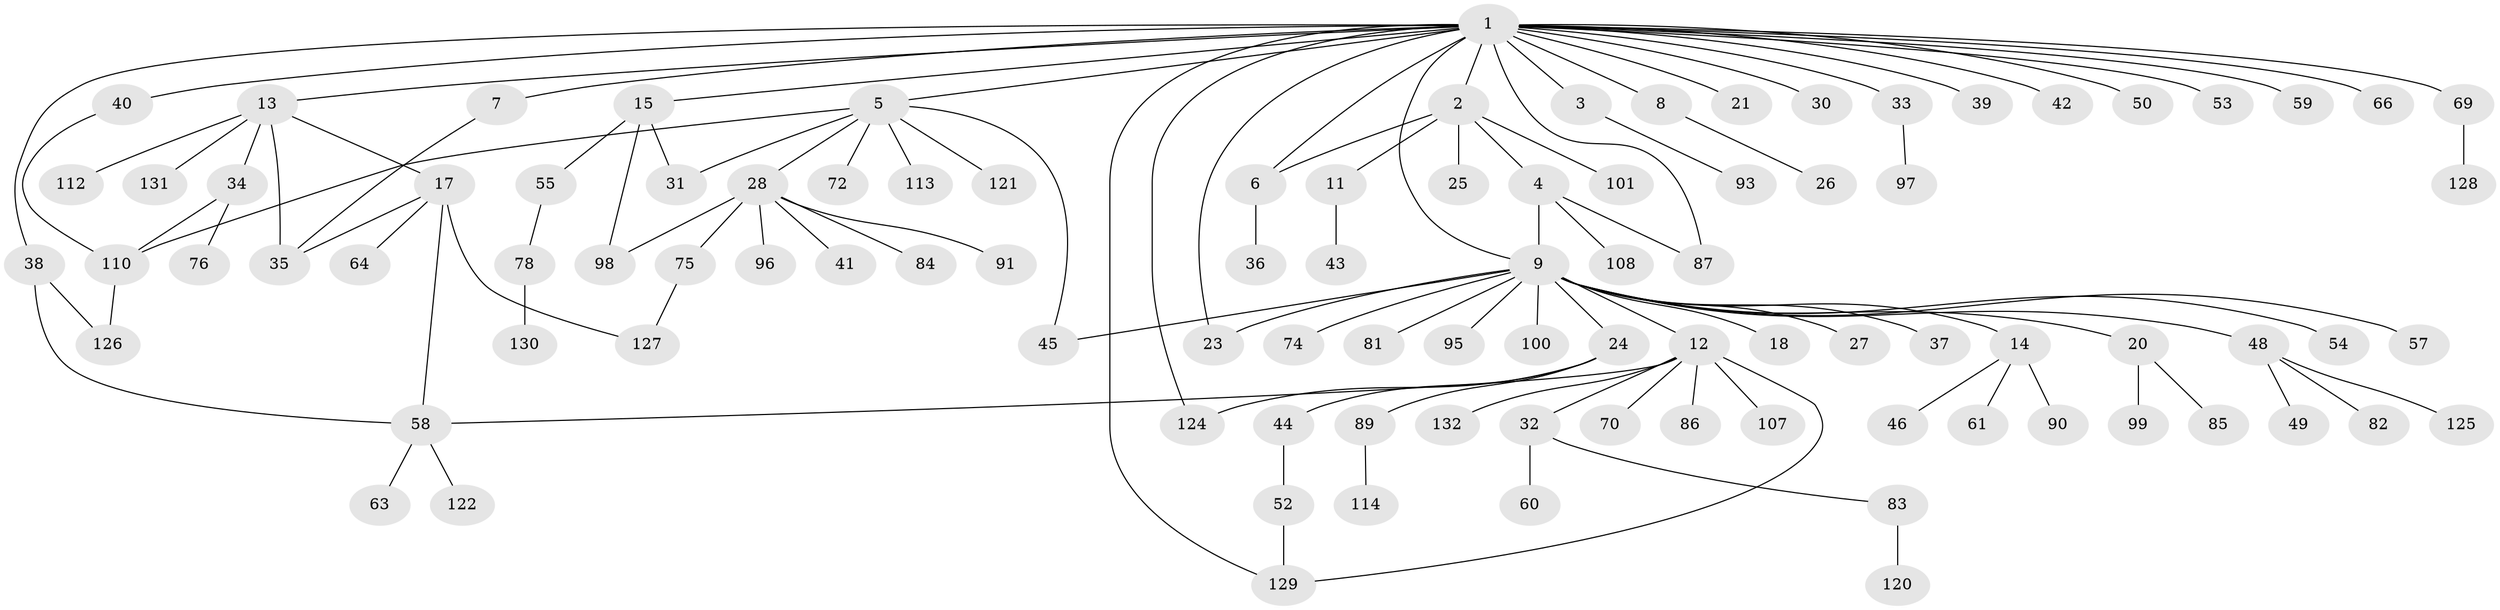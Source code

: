 // Generated by graph-tools (version 1.1) at 2025/23/03/03/25 07:23:48]
// undirected, 99 vertices, 116 edges
graph export_dot {
graph [start="1"]
  node [color=gray90,style=filled];
  1 [super="+109"];
  2 [super="+10"];
  3;
  4 [super="+88"];
  5 [super="+16"];
  6;
  7 [super="+67"];
  8;
  9 [super="+29"];
  11 [super="+62"];
  12 [super="+92"];
  13 [super="+22"];
  14 [super="+19"];
  15 [super="+118"];
  17 [super="+105"];
  18;
  20 [super="+65"];
  21 [super="+106"];
  23 [super="+68"];
  24 [super="+77"];
  25;
  26;
  27;
  28 [super="+56"];
  30 [super="+71"];
  31 [super="+47"];
  32 [super="+117"];
  33;
  34 [super="+73"];
  35 [super="+103"];
  36 [super="+51"];
  37;
  38;
  39;
  40 [super="+102"];
  41;
  42 [super="+119"];
  43 [super="+79"];
  44;
  45 [super="+123"];
  46;
  48 [super="+80"];
  49 [super="+104"];
  50;
  52;
  53;
  54 [super="+116"];
  55;
  57;
  58 [super="+115"];
  59;
  60;
  61;
  63;
  64;
  66;
  69;
  70;
  72;
  74;
  75;
  76;
  78;
  81;
  82;
  83;
  84;
  85;
  86;
  87 [super="+94"];
  89;
  90;
  91;
  93;
  95;
  96;
  97;
  98;
  99;
  100;
  101;
  107;
  108;
  110 [super="+111"];
  112;
  113;
  114;
  120;
  121;
  122;
  124;
  125;
  126;
  127;
  128;
  129;
  130;
  131;
  132;
  1 -- 2;
  1 -- 3;
  1 -- 5;
  1 -- 6;
  1 -- 7;
  1 -- 8;
  1 -- 9;
  1 -- 13;
  1 -- 15;
  1 -- 21;
  1 -- 23 [weight=2];
  1 -- 30;
  1 -- 33;
  1 -- 38;
  1 -- 39;
  1 -- 40;
  1 -- 42;
  1 -- 50;
  1 -- 53;
  1 -- 59;
  1 -- 66;
  1 -- 69;
  1 -- 87;
  1 -- 124;
  1 -- 129;
  2 -- 4;
  2 -- 6;
  2 -- 11;
  2 -- 25;
  2 -- 101;
  3 -- 93;
  4 -- 108;
  4 -- 9;
  4 -- 87;
  5 -- 28;
  5 -- 31;
  5 -- 45;
  5 -- 110;
  5 -- 121;
  5 -- 72;
  5 -- 113;
  6 -- 36;
  7 -- 35;
  8 -- 26;
  9 -- 12;
  9 -- 14;
  9 -- 18;
  9 -- 20;
  9 -- 24;
  9 -- 27;
  9 -- 74;
  9 -- 81;
  9 -- 95;
  9 -- 100;
  9 -- 48;
  9 -- 37;
  9 -- 54;
  9 -- 45;
  9 -- 57;
  9 -- 23;
  11 -- 43;
  12 -- 32;
  12 -- 58;
  12 -- 70;
  12 -- 86;
  12 -- 107;
  12 -- 129;
  12 -- 132;
  13 -- 17;
  13 -- 34;
  13 -- 112;
  13 -- 35;
  13 -- 131;
  14 -- 46;
  14 -- 61;
  14 -- 90;
  15 -- 55;
  15 -- 98;
  15 -- 31;
  17 -- 35;
  17 -- 64;
  17 -- 127;
  17 -- 58;
  20 -- 99;
  20 -- 85;
  24 -- 44;
  24 -- 89;
  24 -- 124;
  28 -- 41;
  28 -- 75;
  28 -- 91;
  28 -- 96;
  28 -- 98;
  28 -- 84;
  32 -- 60;
  32 -- 83;
  33 -- 97;
  34 -- 76;
  34 -- 110;
  38 -- 58;
  38 -- 126;
  40 -- 110;
  44 -- 52;
  48 -- 49;
  48 -- 82;
  48 -- 125;
  52 -- 129;
  55 -- 78;
  58 -- 63;
  58 -- 122;
  69 -- 128;
  75 -- 127;
  78 -- 130;
  83 -- 120;
  89 -- 114;
  110 -- 126;
}
